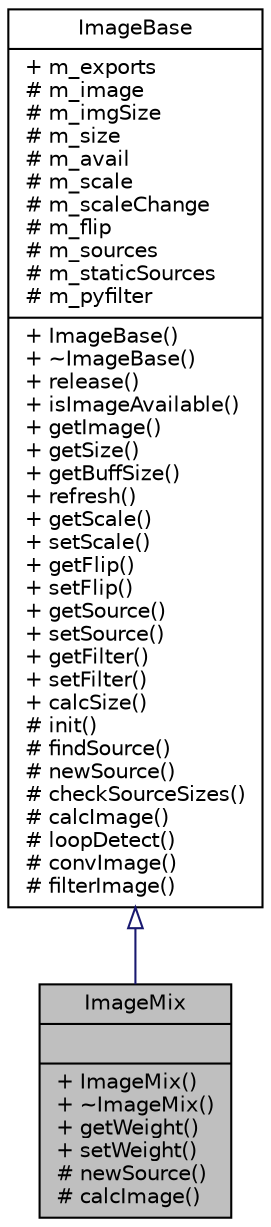 digraph G
{
  edge [fontname="Helvetica",fontsize="10",labelfontname="Helvetica",labelfontsize="10"];
  node [fontname="Helvetica",fontsize="10",shape=record];
  Node1 [label="{ImageMix\n||+ ImageMix()\l+ ~ImageMix()\l+ getWeight()\l+ setWeight()\l# newSource()\l# calcImage()\l}",height=0.2,width=0.4,color="black", fillcolor="grey75", style="filled" fontcolor="black"];
  Node2 -> Node1 [dir=back,color="midnightblue",fontsize="10",style="solid",arrowtail="empty",fontname="Helvetica"];
  Node2 [label="{ImageBase\n|+ m_exports\l# m_image\l# m_imgSize\l# m_size\l# m_avail\l# m_scale\l# m_scaleChange\l# m_flip\l# m_sources\l# m_staticSources\l# m_pyfilter\l|+ ImageBase()\l+ ~ImageBase()\l+ release()\l+ isImageAvailable()\l+ getImage()\l+ getSize()\l+ getBuffSize()\l+ refresh()\l+ getScale()\l+ setScale()\l+ getFlip()\l+ setFlip()\l+ getSource()\l+ setSource()\l+ getFilter()\l+ setFilter()\l+ calcSize()\l# init()\l# findSource()\l# newSource()\l# checkSourceSizes()\l# calcImage()\l# loopDetect()\l# convImage()\l# filterImage()\l}",height=0.2,width=0.4,color="black", fillcolor="white", style="filled",URL="$d7/d1e/classImageBase.html",tooltip="base class for image filters"];
}
